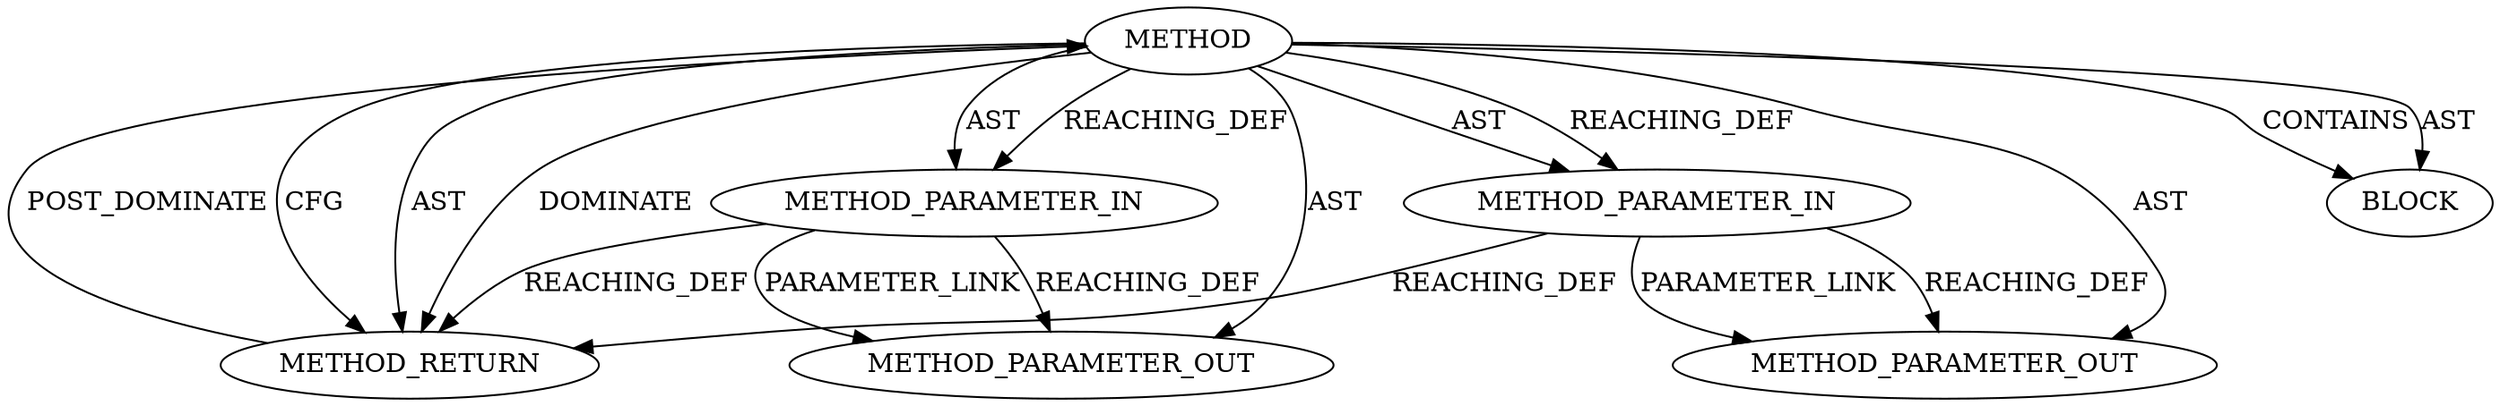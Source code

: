 digraph {
  304 [label=METHOD AST_PARENT_TYPE="NAMESPACE_BLOCK" AST_PARENT_FULL_NAME="<global>" ORDER=0 CODE="<empty>" FULL_NAME="PKCS12err" IS_EXTERNAL=true FILENAME="<empty>" SIGNATURE="" NAME="PKCS12err"]
  308 [label=METHOD_RETURN ORDER=2 CODE="RET" TYPE_FULL_NAME="ANY" EVALUATION_STRATEGY="BY_VALUE"]
  436 [label=METHOD_PARAMETER_OUT ORDER=2 CODE="p2" IS_VARIADIC=false TYPE_FULL_NAME="ANY" EVALUATION_STRATEGY="BY_VALUE" INDEX=2 NAME="p2"]
  306 [label=METHOD_PARAMETER_IN ORDER=2 CODE="p2" IS_VARIADIC=false TYPE_FULL_NAME="ANY" EVALUATION_STRATEGY="BY_VALUE" INDEX=2 NAME="p2"]
  435 [label=METHOD_PARAMETER_OUT ORDER=1 CODE="p1" IS_VARIADIC=false TYPE_FULL_NAME="ANY" EVALUATION_STRATEGY="BY_VALUE" INDEX=1 NAME="p1"]
  307 [label=BLOCK ORDER=1 ARGUMENT_INDEX=1 CODE="<empty>" TYPE_FULL_NAME="ANY"]
  305 [label=METHOD_PARAMETER_IN ORDER=1 CODE="p1" IS_VARIADIC=false TYPE_FULL_NAME="ANY" EVALUATION_STRATEGY="BY_VALUE" INDEX=1 NAME="p1"]
  304 -> 308 [label=CFG ]
  305 -> 308 [label=REACHING_DEF VARIABLE="p1"]
  304 -> 308 [label=AST ]
  306 -> 436 [label=PARAMETER_LINK ]
  304 -> 308 [label=DOMINATE ]
  304 -> 305 [label=AST ]
  304 -> 307 [label=CONTAINS ]
  304 -> 436 [label=AST ]
  306 -> 436 [label=REACHING_DEF VARIABLE="p2"]
  304 -> 306 [label=AST ]
  306 -> 308 [label=REACHING_DEF VARIABLE="p2"]
  304 -> 306 [label=REACHING_DEF VARIABLE=""]
  305 -> 435 [label=REACHING_DEF VARIABLE="p1"]
  304 -> 305 [label=REACHING_DEF VARIABLE=""]
  304 -> 435 [label=AST ]
  308 -> 304 [label=POST_DOMINATE ]
  305 -> 435 [label=PARAMETER_LINK ]
  304 -> 307 [label=AST ]
}
